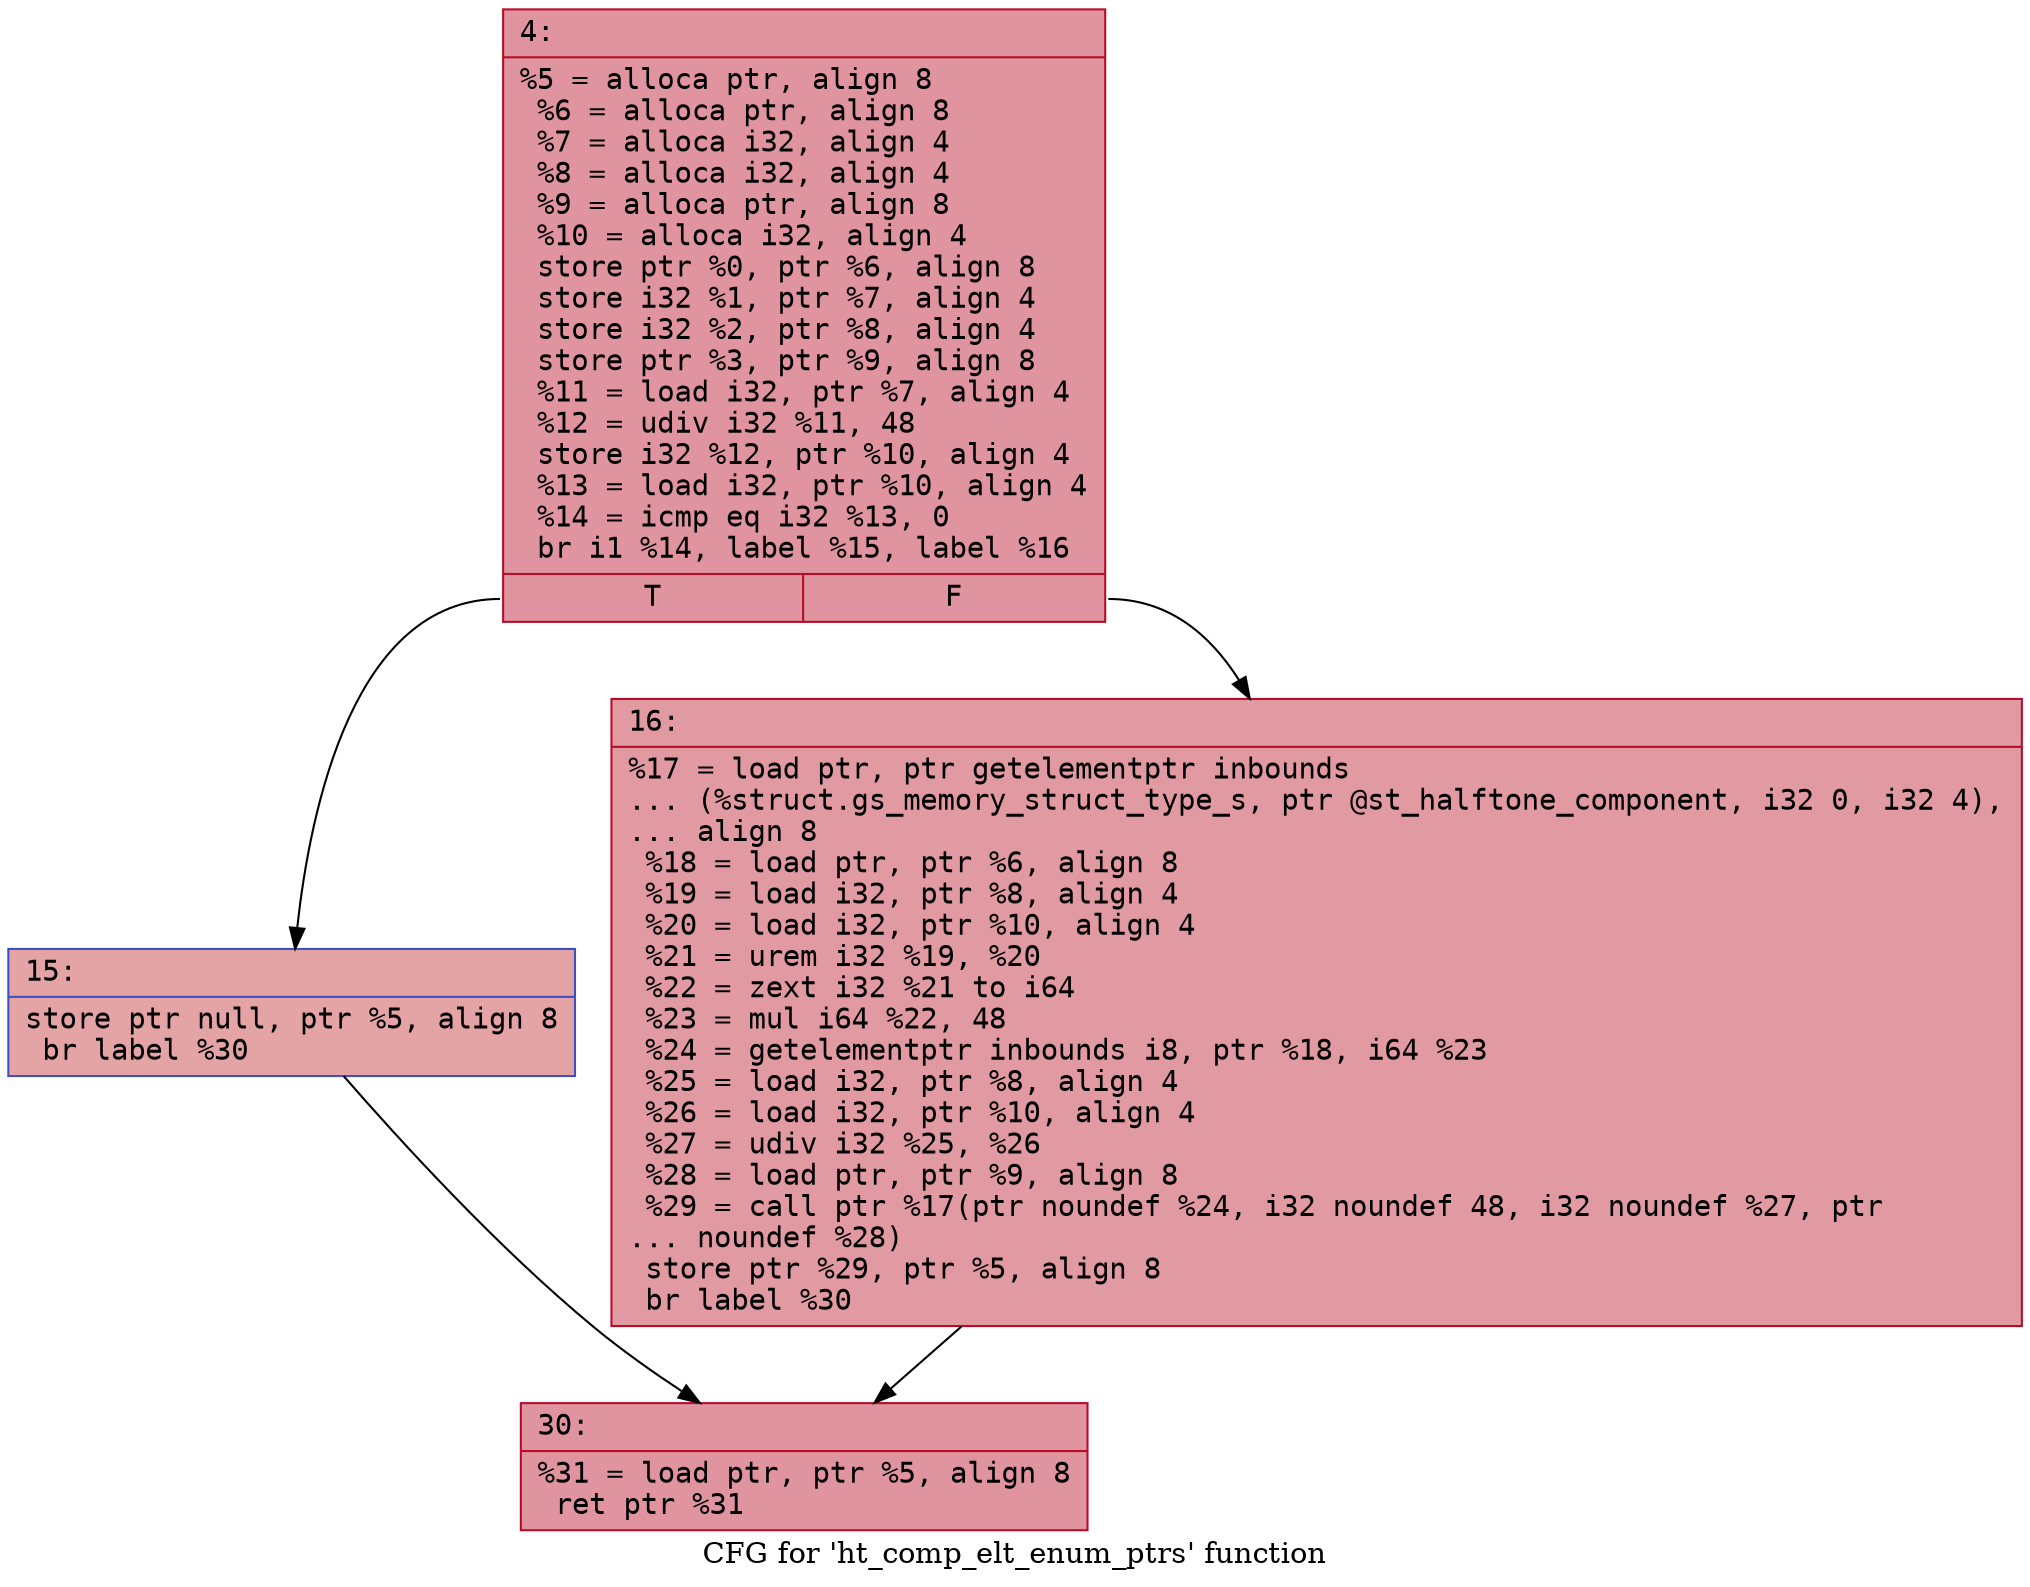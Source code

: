 digraph "CFG for 'ht_comp_elt_enum_ptrs' function" {
	label="CFG for 'ht_comp_elt_enum_ptrs' function";

	Node0x6000013be5d0 [shape=record,color="#b70d28ff", style=filled, fillcolor="#b70d2870" fontname="Courier",label="{4:\l|  %5 = alloca ptr, align 8\l  %6 = alloca ptr, align 8\l  %7 = alloca i32, align 4\l  %8 = alloca i32, align 4\l  %9 = alloca ptr, align 8\l  %10 = alloca i32, align 4\l  store ptr %0, ptr %6, align 8\l  store i32 %1, ptr %7, align 4\l  store i32 %2, ptr %8, align 4\l  store ptr %3, ptr %9, align 8\l  %11 = load i32, ptr %7, align 4\l  %12 = udiv i32 %11, 48\l  store i32 %12, ptr %10, align 4\l  %13 = load i32, ptr %10, align 4\l  %14 = icmp eq i32 %13, 0\l  br i1 %14, label %15, label %16\l|{<s0>T|<s1>F}}"];
	Node0x6000013be5d0:s0 -> Node0x6000013be620[tooltip="4 -> 15\nProbability 37.50%" ];
	Node0x6000013be5d0:s1 -> Node0x6000013be670[tooltip="4 -> 16\nProbability 62.50%" ];
	Node0x6000013be620 [shape=record,color="#3d50c3ff", style=filled, fillcolor="#c32e3170" fontname="Courier",label="{15:\l|  store ptr null, ptr %5, align 8\l  br label %30\l}"];
	Node0x6000013be620 -> Node0x6000013be6c0[tooltip="15 -> 30\nProbability 100.00%" ];
	Node0x6000013be670 [shape=record,color="#b70d28ff", style=filled, fillcolor="#bb1b2c70" fontname="Courier",label="{16:\l|  %17 = load ptr, ptr getelementptr inbounds\l... (%struct.gs_memory_struct_type_s, ptr @st_halftone_component, i32 0, i32 4),\l... align 8\l  %18 = load ptr, ptr %6, align 8\l  %19 = load i32, ptr %8, align 4\l  %20 = load i32, ptr %10, align 4\l  %21 = urem i32 %19, %20\l  %22 = zext i32 %21 to i64\l  %23 = mul i64 %22, 48\l  %24 = getelementptr inbounds i8, ptr %18, i64 %23\l  %25 = load i32, ptr %8, align 4\l  %26 = load i32, ptr %10, align 4\l  %27 = udiv i32 %25, %26\l  %28 = load ptr, ptr %9, align 8\l  %29 = call ptr %17(ptr noundef %24, i32 noundef 48, i32 noundef %27, ptr\l... noundef %28)\l  store ptr %29, ptr %5, align 8\l  br label %30\l}"];
	Node0x6000013be670 -> Node0x6000013be6c0[tooltip="16 -> 30\nProbability 100.00%" ];
	Node0x6000013be6c0 [shape=record,color="#b70d28ff", style=filled, fillcolor="#b70d2870" fontname="Courier",label="{30:\l|  %31 = load ptr, ptr %5, align 8\l  ret ptr %31\l}"];
}
